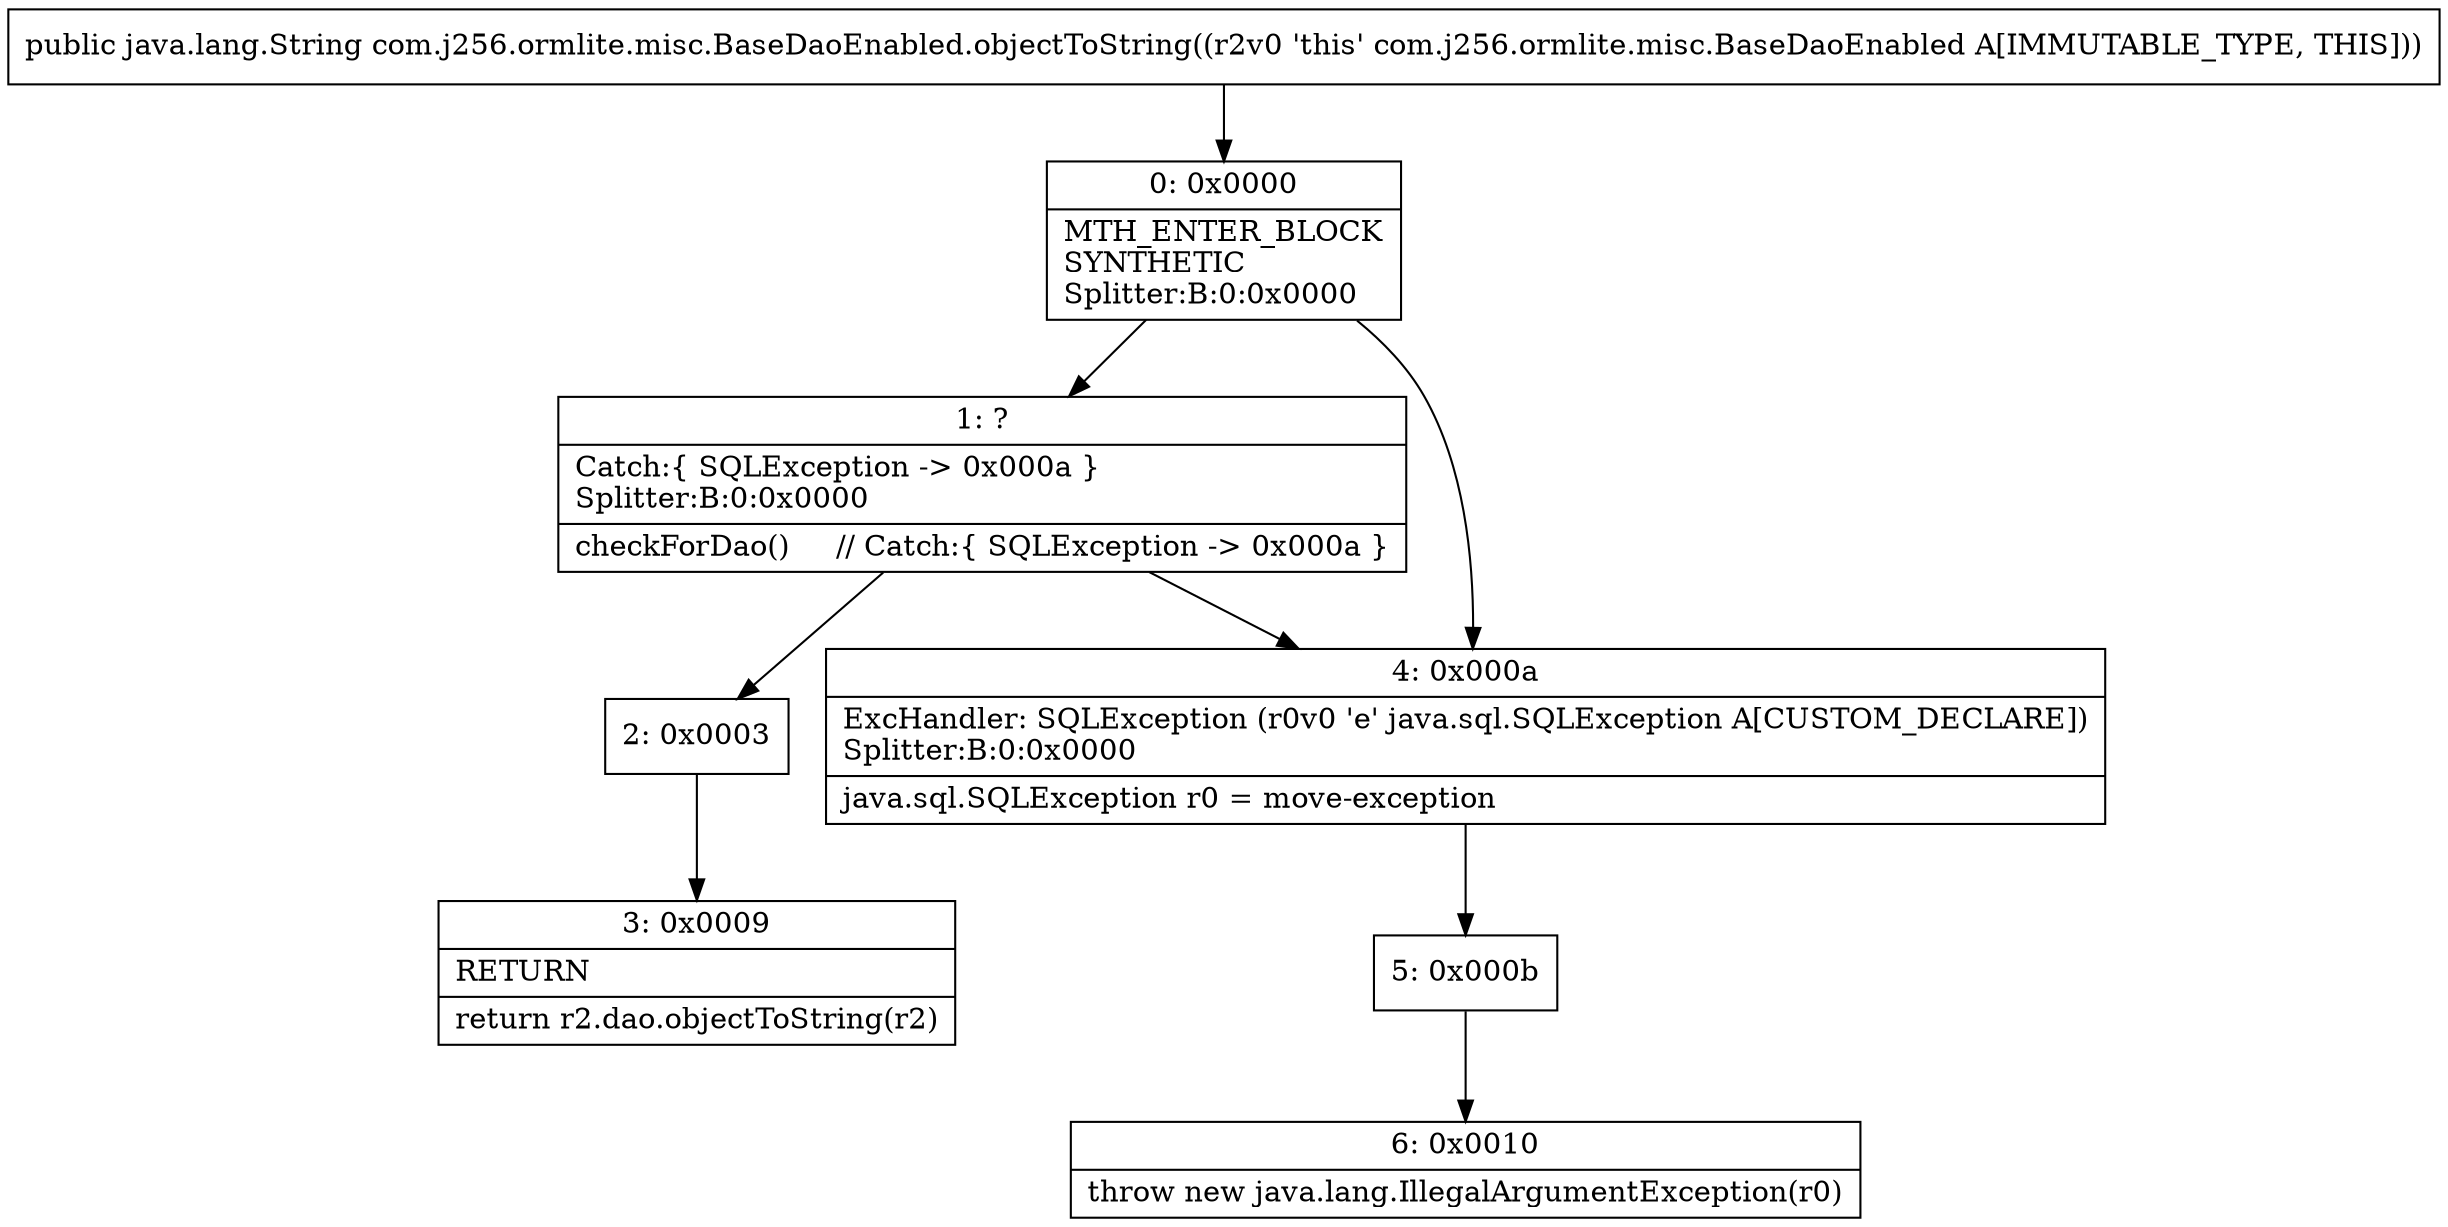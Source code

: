 digraph "CFG forcom.j256.ormlite.misc.BaseDaoEnabled.objectToString()Ljava\/lang\/String;" {
Node_0 [shape=record,label="{0\:\ 0x0000|MTH_ENTER_BLOCK\lSYNTHETIC\lSplitter:B:0:0x0000\l}"];
Node_1 [shape=record,label="{1\:\ ?|Catch:\{ SQLException \-\> 0x000a \}\lSplitter:B:0:0x0000\l|checkForDao()     \/\/ Catch:\{ SQLException \-\> 0x000a \}\l}"];
Node_2 [shape=record,label="{2\:\ 0x0003}"];
Node_3 [shape=record,label="{3\:\ 0x0009|RETURN\l|return r2.dao.objectToString(r2)\l}"];
Node_4 [shape=record,label="{4\:\ 0x000a|ExcHandler: SQLException (r0v0 'e' java.sql.SQLException A[CUSTOM_DECLARE])\lSplitter:B:0:0x0000\l|java.sql.SQLException r0 = move\-exception\l}"];
Node_5 [shape=record,label="{5\:\ 0x000b}"];
Node_6 [shape=record,label="{6\:\ 0x0010|throw new java.lang.IllegalArgumentException(r0)\l}"];
MethodNode[shape=record,label="{public java.lang.String com.j256.ormlite.misc.BaseDaoEnabled.objectToString((r2v0 'this' com.j256.ormlite.misc.BaseDaoEnabled A[IMMUTABLE_TYPE, THIS])) }"];
MethodNode -> Node_0;
Node_0 -> Node_1;
Node_0 -> Node_4;
Node_1 -> Node_2;
Node_1 -> Node_4;
Node_2 -> Node_3;
Node_4 -> Node_5;
Node_5 -> Node_6;
}

